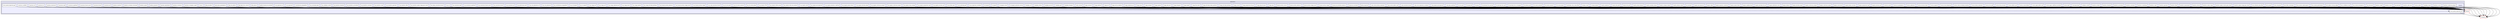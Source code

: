 digraph "xmipp/applications/programs" {
  compound=true
  node [ fontsize="10", fontname="Helvetica"];
  edge [ labelfontsize="10", labelfontname="Helvetica"];
  subgraph clusterdir_b3962408a9d113f537f7fdf538531da9 {
    graph [ bgcolor="#ddddee", pencolor="black", label="applications" fontname="Helvetica", fontsize="10", URL="dir_b3962408a9d113f537f7fdf538531da9.html"]
  subgraph clusterdir_592b16dc4070b933e5655da2b0d20bbb {
    graph [ bgcolor="#eeeeff", pencolor="black", label="" URL="dir_592b16dc4070b933e5655da2b0d20bbb.html"];
    dir_592b16dc4070b933e5655da2b0d20bbb [shape=plaintext label="programs"];
    dir_72466324bb5a4e0fd0ef67b200b22ad2 [shape=box label="angular_accuracy_pca" color="black" fillcolor="white" style="filled" URL="dir_72466324bb5a4e0fd0ef67b200b22ad2.html"];
    dir_26318186a9ed4782f9a7cdc4fea00ee6 [shape=box label="angular_assignment_mag" color="black" fillcolor="white" style="filled" URL="dir_26318186a9ed4782f9a7cdc4fea00ee6.html"];
    dir_a1e7cd0ef94126989e19a316fc5e190f [shape=box label="angular_break_symmetry" color="black" fillcolor="white" style="filled" URL="dir_a1e7cd0ef94126989e19a316fc5e190f.html"];
    dir_6dd6fbe26083a1bca404da0d389d013a [shape=box label="angular_commonline" color="black" fillcolor="white" style="filled" URL="dir_6dd6fbe26083a1bca404da0d389d013a.html"];
    dir_46179eb8f51352204157944329d38e4e [shape=box label="angular_continuous_assign" color="black" fillcolor="white" style="filled" URL="dir_46179eb8f51352204157944329d38e4e.html"];
    dir_431a5443fd76bc8aebc31a85b11e4f66 [shape=box label="angular_continuous_assign2" color="black" fillcolor="white" style="filled" URL="dir_431a5443fd76bc8aebc31a85b11e4f66.html"];
    dir_77a7d3fa830e49a8dcb234d2d26a8291 [shape=box label="angular_discrete_assign" color="black" fillcolor="white" style="filled" URL="dir_77a7d3fa830e49a8dcb234d2d26a8291.html"];
    dir_a8d13ff4aaa8d6443252fc40c7071efc [shape=box label="angular_distance" color="black" fillcolor="white" style="filled" URL="dir_a8d13ff4aaa8d6443252fc40c7071efc.html"];
    dir_9ddba6991d7d6ae524aa145cd2cde6e0 [shape=box label="angular_distribution_show" color="black" fillcolor="white" style="filled" URL="dir_9ddba6991d7d6ae524aa145cd2cde6e0.html"];
    dir_5c29ec2d3074cc05eeab29a80bf32dd8 [shape=box label="angular_estimate_tilt_axis" color="black" fillcolor="white" style="filled" URL="dir_5c29ec2d3074cc05eeab29a80bf32dd8.html"];
    dir_753b58350efcd051e7c23e5b224a6038 [shape=box label="angular_neighbourhood" color="black" fillcolor="white" style="filled" URL="dir_753b58350efcd051e7c23e5b224a6038.html"];
    dir_2ef9760a9b7e181ef34cd1500fde84bb [shape=box label="angular_project_library" color="black" fillcolor="white" style="filled" URL="dir_2ef9760a9b7e181ef34cd1500fde84bb.html"];
    dir_93d0ddae6c5c1d713a14bc3d07a34415 [shape=box label="angular_projection_matching" color="black" fillcolor="white" style="filled" URL="dir_93d0ddae6c5c1d713a14bc3d07a34415.html"];
    dir_0f6681c88d7a293a5edda5d7581542cf [shape=box label="angular_rotate" color="black" fillcolor="white" style="filled" URL="dir_0f6681c88d7a293a5edda5d7581542cf.html"];
    dir_6b14e9a569b7ecf4e4ca69c1be1df576 [shape=box label="angular_sph_alignment" color="black" fillcolor="white" style="filled" URL="dir_6b14e9a569b7ecf4e4ca69c1be1df576.html"];
    dir_adc0378fb2f5c2580516218a6b39319d [shape=box label="art_zernike3d" color="black" fillcolor="white" style="filled" URL="dir_adc0378fb2f5c2580516218a6b39319d.html"];
    dir_edf2653b573b5786d6bb46351865e86f [shape=box label="classify_analyze_cluster" color="black" fillcolor="white" style="filled" URL="dir_edf2653b573b5786d6bb46351865e86f.html"];
    dir_9a6f5454c19b3b888d4af1d2385a9f02 [shape=box label="classify_compare_classes" color="black" fillcolor="white" style="filled" URL="dir_9a6f5454c19b3b888d4af1d2385a9f02.html"];
    dir_14db699c7e71e514c068c02212d0941f [shape=box label="classify_evaluate_classes" color="black" fillcolor="white" style="filled" URL="dir_14db699c7e71e514c068c02212d0941f.html"];
    dir_0ef17882f445abfadbd9aa0ac7b41302 [shape=box label="classify_extract_features" color="black" fillcolor="white" style="filled" URL="dir_0ef17882f445abfadbd9aa0ac7b41302.html"];
    dir_3a246bf6eb6a7b914cf3c58dabdd3d09 [shape=box label="classify_first_split" color="black" fillcolor="white" style="filled" URL="dir_3a246bf6eb6a7b914cf3c58dabdd3d09.html"];
    dir_b4d6e6e0e52b37d833b28adddd05f81d [shape=box label="classify_first_split3" color="black" fillcolor="white" style="filled" URL="dir_b4d6e6e0e52b37d833b28adddd05f81d.html"];
    dir_fbb4af479767ac84736b26b0c9a6f93a [shape=box label="classify_kerdensom" color="black" fillcolor="white" style="filled" URL="dir_fbb4af479767ac84736b26b0c9a6f93a.html"];
    dir_c6154541e6cfd8db5b376c751f21a68a [shape=box label="compare_density" color="black" fillcolor="white" style="filled" URL="dir_c6154541e6cfd8db5b376c751f21a68a.html"];
    dir_acd7a222b0bdb8def852c442aef61187 [shape=box label="compare_views" color="black" fillcolor="white" style="filled" URL="dir_acd7a222b0bdb8def852c442aef61187.html"];
    dir_59b8f92c745ef5faa58fc84ca64e407f [shape=box label="coordinates_noisy_zones_filter" color="black" fillcolor="white" style="filled" URL="dir_59b8f92c745ef5faa58fc84ca64e407f.html"];
    dir_09a1cffea3090f8b213c3f335573d305 [shape=box label="ctf_correct_phase" color="black" fillcolor="white" style="filled" URL="dir_09a1cffea3090f8b213c3f335573d305.html"];
    dir_95f263203b0ece141f5e7e1c8126f846 [shape=box label="ctf_correct_wiener2d" color="black" fillcolor="white" style="filled" URL="dir_95f263203b0ece141f5e7e1c8126f846.html"];
    dir_bad2f3e166ef9403f76f1e5c8120d210 [shape=box label="ctf_correct_wiener3d" color="black" fillcolor="white" style="filled" URL="dir_bad2f3e166ef9403f76f1e5c8120d210.html"];
    dir_d299181e1e60229c0ba61c3dfe83f7b3 [shape=box label="ctf_enhance_psd" color="black" fillcolor="white" style="filled" URL="dir_d299181e1e60229c0ba61c3dfe83f7b3.html"];
    dir_368f890b93ce14d7fd462720ff088076 [shape=box label="ctf_estimate_from_micrograph" color="black" fillcolor="white" style="filled" URL="dir_368f890b93ce14d7fd462720ff088076.html"];
    dir_0fb02ba352d5520cadbbbd56527fe8ca [shape=box label="ctf_estimate_from_psd" color="black" fillcolor="white" style="filled" URL="dir_0fb02ba352d5520cadbbbd56527fe8ca.html"];
    dir_4a571f2c4e25fb0dbd3f3f163a513d6b [shape=box label="ctf_estimate_from_psd_fast" color="black" fillcolor="white" style="filled" URL="dir_4a571f2c4e25fb0dbd3f3f163a513d6b.html"];
    dir_2c82407fd773d423dfed3db602b2b9e2 [shape=box label="ctf_group" color="black" fillcolor="white" style="filled" URL="dir_2c82407fd773d423dfed3db602b2b9e2.html"];
    dir_10318ea6d10a05988e3c45a647b48f1c [shape=box label="ctf_phase_flip" color="black" fillcolor="white" style="filled" URL="dir_10318ea6d10a05988e3c45a647b48f1c.html"];
    dir_1a91a9406b8078075e6ae0c0e904fc3e [shape=box label="ctf_sort_psds" color="black" fillcolor="white" style="filled" URL="dir_1a91a9406b8078075e6ae0c0e904fc3e.html"];
    dir_e97522517d3703561e8bcf0e28ab2965 [shape=box label="cuda_align_significant" color="black" fillcolor="white" style="filled" URL="dir_e97522517d3703561e8bcf0e28ab2965.html"];
    dir_96b900a4bd57a5332cea31d3881baffc [shape=box label="cuda_angular_sph_alignment" color="black" fillcolor="white" style="filled" URL="dir_96b900a4bd57a5332cea31d3881baffc.html"];
    dir_d27e872378bebf50f31475c00957f315 [shape=box label="cuda_movie_alignment_correlation" color="black" fillcolor="white" style="filled" URL="dir_d27e872378bebf50f31475c00957f315.html"];
    dir_7b7dd0ca6ca25b5880ecc56937de704c [shape=box label="cuda_reconstruct_fourier" color="black" fillcolor="white" style="filled" URL="dir_7b7dd0ca6ca25b5880ecc56937de704c.html"];
    dir_b0574171b65e4a6893e7ad2f3707c770 [shape=box label="cuda_volume_deform_sph" color="black" fillcolor="white" style="filled" URL="dir_b0574171b65e4a6893e7ad2f3707c770.html"];
    dir_56e7c111bb30cfc03e9c33c4f872de65 [shape=box label="cuda_volume_halves_restoration" color="black" fillcolor="white" style="filled" URL="dir_56e7c111bb30cfc03e9c33c4f872de65.html"];
    dir_78bb30dbd01804896e73d903ac92d254 [shape=box label="flexible_alignment" color="black" fillcolor="white" style="filled" URL="dir_78bb30dbd01804896e73d903ac92d254.html"];
    dir_35d4d88e2287ec8cf4235c9f884438c5 [shape=box label="forward_art_zernike3d" color="black" fillcolor="white" style="filled" URL="dir_35d4d88e2287ec8cf4235c9f884438c5.html"];
    dir_85921955e22d5a8d8b8da0c071aee29a [shape=box label="forward_art_zernike3d_subtomos" color="black" fillcolor="white" style="filled" URL="dir_85921955e22d5a8d8b8da0c071aee29a.html"];
    dir_269fe0ec8d4749297bd9f724ced57729 [shape=box label="forward_zernike_images" color="black" fillcolor="white" style="filled" URL="dir_269fe0ec8d4749297bd9f724ced57729.html"];
    dir_8fcf1b00a17748592b204bce00a713ad [shape=box label="forward_zernike_images_priors" color="black" fillcolor="white" style="filled" URL="dir_8fcf1b00a17748592b204bce00a713ad.html"];
    dir_13d3fc5cb8c63b3143421e8e8a494b3e [shape=box label="forward_zernike_subtomos" color="black" fillcolor="white" style="filled" URL="dir_13d3fc5cb8c63b3143421e8e8a494b3e.html"];
    dir_3e6df04e1244fe46e801db38c02f919d [shape=box label="forward_zernike_volume" color="black" fillcolor="white" style="filled" URL="dir_3e6df04e1244fe46e801db38c02f919d.html"];
    dir_cf25553b0b57af01ab60f2077c2a78b1 [shape=box label="image_align" color="black" fillcolor="white" style="filled" URL="dir_cf25553b0b57af01ab60f2077c2a78b1.html"];
    dir_0a7803aead9526b02420ddd3f8f48dd8 [shape=box label="image_align_tilt_pairs" color="black" fillcolor="white" style="filled" URL="dir_0a7803aead9526b02420ddd3f8f48dd8.html"];
    dir_542b581e1a22f7a9bfc7e730e9a04839 [shape=box label="image_assignment_tilt_pair" color="black" fillcolor="white" style="filled" URL="dir_542b581e1a22f7a9bfc7e730e9a04839.html"];
    dir_fcbb8c5c63feeea3bfb908195dcb4c2f [shape=box label="image_convert" color="black" fillcolor="white" style="filled" URL="dir_fcbb8c5c63feeea3bfb908195dcb4c2f.html"];
    dir_3eccf67fad9333cf74e71c49e18d072e [shape=box label="image_eliminate_byEnergy" color="black" fillcolor="white" style="filled" URL="dir_3eccf67fad9333cf74e71c49e18d072e.html"];
    dir_83ebe9f0113a3ba26ef1d8dbcdd97e94 [shape=box label="image_eliminate_empty_particles" color="black" fillcolor="white" style="filled" URL="dir_83ebe9f0113a3ba26ef1d8dbcdd97e94.html"];
    dir_d0f15e58080bce731e4d53492fc546cb [shape=box label="image_find_center" color="black" fillcolor="white" style="filled" URL="dir_d0f15e58080bce731e4d53492fc546cb.html"];
    dir_368af7b090caae63995837fae608ab7f [shape=box label="image_header" color="black" fillcolor="white" style="filled" URL="dir_368af7b090caae63995837fae608ab7f.html"];
    dir_eaded583e40e4ce7ca15d3dffbbfa9ea [shape=box label="image_histogram" color="black" fillcolor="white" style="filled" URL="dir_eaded583e40e4ce7ca15d3dffbbfa9ea.html"];
    dir_72d0f01bb0d04c93344d1f331e5013e4 [shape=box label="image_odd_even" color="black" fillcolor="white" style="filled" URL="dir_72d0f01bb0d04c93344d1f331e5013e4.html"];
    dir_6051ed5ce1f8d2a3d1ddaf302387675e [shape=box label="image_operate" color="black" fillcolor="white" style="filled" URL="dir_6051ed5ce1f8d2a3d1ddaf302387675e.html"];
    dir_1b0418a5b856a40a3b0f2ed8246e012c [shape=box label="image_residuals" color="black" fillcolor="white" style="filled" URL="dir_1b0418a5b856a40a3b0f2ed8246e012c.html"];
    dir_c41fb3856d0efc5f4af6c4589c6b27ff [shape=box label="image_resize" color="black" fillcolor="white" style="filled" URL="dir_c41fb3856d0efc5f4af6c4589c6b27ff.html"];
    dir_774cedcc50b07fb8cb350bbfc139b196 [shape=box label="image_rotational_pca" color="black" fillcolor="white" style="filled" URL="dir_774cedcc50b07fb8cb350bbfc139b196.html"];
    dir_2049e501199bb464eb0b95ab798efebd [shape=box label="image_sort_by_statistics" color="black" fillcolor="white" style="filled" URL="dir_2049e501199bb464eb0b95ab798efebd.html"];
    dir_8b4bc210bafa3df7aa733ed70439a253 [shape=box label="image_ssnr" color="black" fillcolor="white" style="filled" URL="dir_8b4bc210bafa3df7aa733ed70439a253.html"];
    dir_ad3bd74eb8944f703e6b2f34b6caca30 [shape=box label="image_statistics" color="black" fillcolor="white" style="filled" URL="dir_ad3bd74eb8944f703e6b2f34b6caca30.html"];
    dir_2d613eeb146f7750f5cbaf0904ae2db9 [shape=box label="image_vectorize" color="black" fillcolor="white" style="filled" URL="dir_2d613eeb146f7750f5cbaf0904ae2db9.html"];
    dir_23b741bfbd6e602b2e8efb8463b62c90 [shape=box label="matrix_dimred" color="black" fillcolor="white" style="filled" URL="dir_23b741bfbd6e602b2e8efb8463b62c90.html"];
    dir_87dc861515d600d6990ee96139db57bb [shape=box label="metadata_histogram" color="black" fillcolor="white" style="filled" URL="dir_87dc861515d600d6990ee96139db57bb.html"];
    dir_30b0c48a4f32209b993e88879b186836 [shape=box label="metadata_import" color="black" fillcolor="white" style="filled" URL="dir_30b0c48a4f32209b993e88879b186836.html"];
    dir_cc341baae28843da31e513d33fb7f425 [shape=box label="metadata_split" color="black" fillcolor="white" style="filled" URL="dir_cc341baae28843da31e513d33fb7f425.html"];
    dir_203b5741f8643c51e87365d3135ac1bd [shape=box label="metadata_split_3D" color="black" fillcolor="white" style="filled" URL="dir_203b5741f8643c51e87365d3135ac1bd.html"];
    dir_6173da876c91a047f57099306e248417 [shape=box label="metadata_utilities" color="black" fillcolor="white" style="filled" URL="dir_6173da876c91a047f57099306e248417.html"];
    dir_d20c36c2c08af76e7b058edaa98ad973 [shape=box label="metadata_xml" color="black" fillcolor="white" style="filled" URL="dir_d20c36c2c08af76e7b058edaa98ad973.html"];
    dir_b706d36902b53e8f126c0b6113ec3065 [shape=box label="micrograph_automatic_picking" color="black" fillcolor="white" style="filled" URL="dir_b706d36902b53e8f126c0b6113ec3065.html"];
    dir_8490765cab5005676cdf63caecd0a2ab [shape=box label="micrograph_scissor" color="black" fillcolor="white" style="filled" URL="dir_8490765cab5005676cdf63caecd0a2ab.html"];
    dir_28e92b5c8b94a7288a95849259fd2637 [shape=box label="ml_align2d" color="black" fillcolor="white" style="filled" URL="dir_28e92b5c8b94a7288a95849259fd2637.html"];
    dir_ca3f236f1a9b72ceaea2f55e02673f32 [shape=box label="mlf_align2d" color="black" fillcolor="white" style="filled" URL="dir_ca3f236f1a9b72ceaea2f55e02673f32.html"];
    dir_4995c6ab2287a97d5337eb3ed89a18e0 [shape=box label="movie_alignment_correlation" color="black" fillcolor="white" style="filled" URL="dir_4995c6ab2287a97d5337eb3ed89a18e0.html"];
    dir_54a8707bd821322e0aee7a74749d40f1 [shape=box label="movie_estimate_gain" color="black" fillcolor="white" style="filled" URL="dir_54a8707bd821322e0aee7a74749d40f1.html"];
    dir_bedbee00eee5c1ebe9a339baf27f84f9 [shape=box label="movie_filter_dose" color="black" fillcolor="white" style="filled" URL="dir_bedbee00eee5c1ebe9a339baf27f84f9.html"];
    dir_c6755d8752d785ba2488bd866c822fed [shape=box label="movie_optical_alignment_cpu" color="black" fillcolor="white" style="filled" URL="dir_c6755d8752d785ba2488bd866c822fed.html"];
    dir_ba24cc3726e06fc9b29efb717ff123ed [shape=box label="movie_optical_alignment_gpu" color="black" fillcolor="white" style="filled" URL="dir_ba24cc3726e06fc9b29efb717ff123ed.html"];
    dir_7f6b6503746e1eba4948f00ec984226a [shape=box label="mpi_angular_accuracy_pca" color="black" fillcolor="white" style="filled" URL="dir_7f6b6503746e1eba4948f00ec984226a.html"];
    dir_c74557d44020155ef205e3591c56e76b [shape=box label="mpi_angular_assignment_mag" color="black" fillcolor="white" style="filled" URL="dir_c74557d44020155ef205e3591c56e76b.html"];
    dir_e2c52578c107e2c45d2b4c042247d43e [shape=box label="mpi_angular_class_average" color="black" fillcolor="white" style="filled" URL="dir_e2c52578c107e2c45d2b4c042247d43e.html"];
    dir_aaf9a29f070bcf5d971cc6227ed1b82f [shape=box label="mpi_angular_continuous_assign" color="black" fillcolor="white" style="filled" URL="dir_aaf9a29f070bcf5d971cc6227ed1b82f.html"];
    dir_af70b636ed8bbe6c6ff62bec8c6e0209 [shape=box label="mpi_angular_continuous_assign2" color="black" fillcolor="white" style="filled" URL="dir_af70b636ed8bbe6c6ff62bec8c6e0209.html"];
    dir_68bf8a5ace5050daa3c7c2857557849a [shape=box label="mpi_angular_discrete_assign" color="black" fillcolor="white" style="filled" URL="dir_68bf8a5ace5050daa3c7c2857557849a.html"];
    dir_ec73ccfe3567b90b973847b4f4e4f65c [shape=box label="mpi_angular_project_library" color="black" fillcolor="white" style="filled" URL="dir_ec73ccfe3567b90b973847b4f4e4f65c.html"];
    dir_2ba99123757595d603b2edb45b632eb6 [shape=box label="mpi_angular_projection_matching" color="black" fillcolor="white" style="filled" URL="dir_2ba99123757595d603b2edb45b632eb6.html"];
    dir_d2c83223447fcf8a44d0f1678f6aa4c8 [shape=box label="mpi_angular_sph_alignment" color="black" fillcolor="white" style="filled" URL="dir_d2c83223447fcf8a44d0f1678f6aa4c8.html"];
    dir_65b611082b2b98204b3adfc62c67f2bf [shape=box label="mpi_classify_CL2D" color="black" fillcolor="white" style="filled" URL="dir_65b611082b2b98204b3adfc62c67f2bf.html"];
    dir_95888da6777f3a8e287e9c462b6902c2 [shape=box label="mpi_classify_CL2D_core_analysis" color="black" fillcolor="white" style="filled" URL="dir_95888da6777f3a8e287e9c462b6902c2.html"];
    dir_503aa0227cbd28861c90991e1b373a10 [shape=box label="mpi_classify_CLTomo_prog" color="black" fillcolor="white" style="filled" URL="dir_503aa0227cbd28861c90991e1b373a10.html"];
    dir_5ec7859e5316a586cc7e89f671ada23f [shape=box label="mpi_classify_FTTRI" color="black" fillcolor="white" style="filled" URL="dir_5ec7859e5316a586cc7e89f671ada23f.html"];
    dir_2e82b11b05afed5c244bb4cee9430c99 [shape=box label="mpi_ctf_correct_phase" color="black" fillcolor="white" style="filled" URL="dir_2e82b11b05afed5c244bb4cee9430c99.html"];
    dir_a34e625cd7f5c738052be345e127ce66 [shape=box label="mpi_ctf_correct_wiener2d" color="black" fillcolor="white" style="filled" URL="dir_a34e625cd7f5c738052be345e127ce66.html"];
    dir_d9daacb7ce0807508adf8d5043483ab8 [shape=box label="mpi_ctf_sort_psds" color="black" fillcolor="white" style="filled" URL="dir_d9daacb7ce0807508adf8d5043483ab8.html"];
    dir_979e3a8b4409d225aef5297e5d72a896 [shape=box label="mpi_cuda_reconstruct_fourier" color="black" fillcolor="white" style="filled" URL="dir_979e3a8b4409d225aef5297e5d72a896.html"];
    dir_c54ec4220bac6bb2d5d42951f8ce21d8 [shape=box label="mpi_forward_zernike_images" color="black" fillcolor="white" style="filled" URL="dir_c54ec4220bac6bb2d5d42951f8ce21d8.html"];
    dir_fa4ba8a6e2713b1b1a194ea09d374539 [shape=box label="mpi_forward_zernike_images_priors" color="black" fillcolor="white" style="filled" URL="dir_fa4ba8a6e2713b1b1a194ea09d374539.html"];
    dir_52382b681793f3ef4c0d67d54f9d1be1 [shape=box label="mpi_forward_zernike_subtomos" color="black" fillcolor="white" style="filled" URL="dir_52382b681793f3ef4c0d67d54f9d1be1.html"];
    dir_927b677a7f0c72ef3faadbec478bbb57 [shape=box label="mpi_image_eliminate_byEnergy" color="black" fillcolor="white" style="filled" URL="dir_927b677a7f0c72ef3faadbec478bbb57.html"];
    dir_230092ad4a8bd67595903509c5d9c15a [shape=box label="mpi_image_operate" color="black" fillcolor="white" style="filled" URL="dir_230092ad4a8bd67595903509c5d9c15a.html"];
    dir_5704f1d326acc093c9d510b2b0aaa772 [shape=box label="mpi_image_resize" color="black" fillcolor="white" style="filled" URL="dir_5704f1d326acc093c9d510b2b0aaa772.html"];
    dir_4028d363b84b28c0492547f9b69c935e [shape=box label="mpi_image_rotational_pca" color="black" fillcolor="white" style="filled" URL="dir_4028d363b84b28c0492547f9b69c935e.html"];
    dir_0bb4ddf52cb832cf5f652e47db72aaed [shape=box label="mpi_image_sort" color="black" fillcolor="white" style="filled" URL="dir_0bb4ddf52cb832cf5f652e47db72aaed.html"];
    dir_04e5fb7408c064cce698acb334f962b2 [shape=box label="mpi_image_ssnr" color="black" fillcolor="white" style="filled" URL="dir_04e5fb7408c064cce698acb334f962b2.html"];
    dir_6a5ac64eb782b08e39db3f33fbf2284c [shape=box label="mpi_ml_align2d" color="black" fillcolor="white" style="filled" URL="dir_6a5ac64eb782b08e39db3f33fbf2284c.html"];
    dir_30ded59d0f1b1f06da07599b1ca3c9ab [shape=box label="mpi_mlf_align2d" color="black" fillcolor="white" style="filled" URL="dir_30ded59d0f1b1f06da07599b1ca3c9ab.html"];
    dir_2de2db3b4860bc6e11fc50ccf2d9529a [shape=box label="mpi_multireference_aligneability" color="black" fillcolor="white" style="filled" URL="dir_2de2db3b4860bc6e11fc50ccf2d9529a.html"];
    dir_8a60b69a8fc6c3baa40f7d5181f14b87 [shape=box label="mpi_nma_alignment" color="black" fillcolor="white" style="filled" URL="dir_8a60b69a8fc6c3baa40f7d5181f14b87.html"];
    dir_295daf9192f1412163afeb805de66da1 [shape=box label="mpi_nma_alignment_vol" color="black" fillcolor="white" style="filled" URL="dir_295daf9192f1412163afeb805de66da1.html"];
    dir_fb3b1c4e8fe8198cb9366667b6522027 [shape=box label="mpi_performance_test" color="black" fillcolor="white" style="filled" URL="dir_fb3b1c4e8fe8198cb9366667b6522027.html"];
    dir_797f4a140a81105f2ea45dd7147d859a [shape=box label="mpi_reconstruct_art" color="black" fillcolor="white" style="filled" URL="dir_797f4a140a81105f2ea45dd7147d859a.html"];
    dir_17838336ec60505126cde5f3271c2538 [shape=box label="mpi_reconstruct_fourier" color="black" fillcolor="white" style="filled" URL="dir_17838336ec60505126cde5f3271c2538.html"];
    dir_2890d83439b845d4cff8800cc2e80f87 [shape=box label="mpi_reconstruct_fourier_accel" color="black" fillcolor="white" style="filled" URL="dir_2890d83439b845d4cff8800cc2e80f87.html"];
    dir_c88bc0fae38fba8bfab915cbc09d6719 [shape=box label="mpi_reconstruct_significant" color="black" fillcolor="white" style="filled" URL="dir_c88bc0fae38fba8bfab915cbc09d6719.html"];
    dir_ab0152672d2db2b7ba96b3b61d662a30 [shape=box label="mpi_reconstruct_wbp" color="black" fillcolor="white" style="filled" URL="dir_ab0152672d2db2b7ba96b3b61d662a30.html"];
    dir_0dbf29ce7b807273196fd4fd3906b93f [shape=box label="mpi_run" color="black" fillcolor="white" style="filled" URL="dir_0dbf29ce7b807273196fd4fd3906b93f.html"];
    dir_b6e47fb5def02d1e5e8cd940afbe7f45 [shape=box label="mpi_starpu_reconstruct_fourier" color="black" fillcolor="white" style="filled" URL="dir_b6e47fb5def02d1e5e8cd940afbe7f45.html"];
    dir_cdb1cb0625575a54f44c52ab0adcd7c6 [shape=box label="mpi_transform_adjust_image_grey_levels" color="black" fillcolor="white" style="filled" URL="dir_cdb1cb0625575a54f44c52ab0adcd7c6.html"];
    dir_07799c5dd4b2ef5a15e1c5ad071b4e5b [shape=box label="mpi_transform_filter" color="black" fillcolor="white" style="filled" URL="dir_07799c5dd4b2ef5a15e1c5ad071b4e5b.html"];
    dir_966f193849830028c22f29ecb15726d0 [shape=box label="mpi_transform_geometry" color="black" fillcolor="white" style="filled" URL="dir_966f193849830028c22f29ecb15726d0.html"];
    dir_004495a2fc736ac845a701f973794062 [shape=box label="mpi_transform_mask" color="black" fillcolor="white" style="filled" URL="dir_004495a2fc736ac845a701f973794062.html"];
    dir_295fe2d5609881f9e8cc17ea8926c3c1 [shape=box label="mpi_transform_normalize" color="black" fillcolor="white" style="filled" URL="dir_295fe2d5609881f9e8cc17ea8926c3c1.html"];
    dir_51a4fd782f30c625fadfca65e0ae06ff [shape=box label="mpi_transform_symmetrize" color="black" fillcolor="white" style="filled" URL="dir_51a4fd782f30c625fadfca65e0ae06ff.html"];
    dir_254d0c71bf0811693336a4c18190175d [shape=box label="mpi_transform_threshold" color="black" fillcolor="white" style="filled" URL="dir_254d0c71bf0811693336a4c18190175d.html"];
    dir_b29a9a1e5a692f31b87a6364048312fb [shape=box label="mpi_validation_nontilt" color="black" fillcolor="white" style="filled" URL="dir_b29a9a1e5a692f31b87a6364048312fb.html"];
    dir_3c3b5306cb6a9140882b20cf1e96129a [shape=box label="mpi_volume_homogenizer" color="black" fillcolor="white" style="filled" URL="dir_3c3b5306cb6a9140882b20cf1e96129a.html"];
    dir_f7813f697b30ba4025d37cb4fc4fd6fc [shape=box label="mpi_volumeset_align" color="black" fillcolor="white" style="filled" URL="dir_f7813f697b30ba4025d37cb4fc4fd6fc.html"];
    dir_a421c4360a03fee8aec36a152d87e5e3 [shape=box label="mpi_write_test" color="black" fillcolor="white" style="filled" URL="dir_a421c4360a03fee8aec36a152d87e5e3.html"];
    dir_f1d994717f1f0d173384b5e566458760 [shape=box label="multireference_aligneability" color="black" fillcolor="white" style="filled" URL="dir_f1d994717f1f0d173384b5e566458760.html"];
    dir_792c656ed80daaa268c1421f87383e2f [shape=box label="nma_alignment" color="black" fillcolor="white" style="filled" URL="dir_792c656ed80daaa268c1421f87383e2f.html"];
    dir_f66a402737b52668281708c04cb3bb25 [shape=box label="nma_alignment_vol" color="black" fillcolor="white" style="filled" URL="dir_f66a402737b52668281708c04cb3bb25.html"];
    dir_365877e01d41359a8bc3486633f6b33c [shape=box label="parallel_forward_art_zernike3d" color="black" fillcolor="white" style="filled" URL="dir_365877e01d41359a8bc3486633f6b33c.html"];
    dir_de6a04f6337687abc80941241205f7a5 [shape=box label="pdb_analysis" color="black" fillcolor="white" style="filled" URL="dir_de6a04f6337687abc80941241205f7a5.html"];
    dir_ee1e0c78985827862af348f4bd2eca71 [shape=box label="pdb_label_from_volume" color="black" fillcolor="white" style="filled" URL="dir_ee1e0c78985827862af348f4bd2eca71.html"];
    dir_300620388a6d10c84007c67fd47f728e [shape=box label="pdb_nma_deform" color="black" fillcolor="white" style="filled" URL="dir_300620388a6d10c84007c67fd47f728e.html"];
    dir_0f04cea7df343a12f6c0a160d1a09332 [shape=box label="pdb_reduce_pseudoatoms" color="black" fillcolor="white" style="filled" URL="dir_0f04cea7df343a12f6c0a160d1a09332.html"];
    dir_20ccfcee3b42f7d6cc3a97c1c224e049 [shape=box label="pdb_sph_deform" color="black" fillcolor="white" style="filled" URL="dir_20ccfcee3b42f7d6cc3a97c1c224e049.html"];
    dir_a51f7384125f488ee877d3767c050a66 [shape=box label="phantom_create" color="black" fillcolor="white" style="filled" URL="dir_a51f7384125f488ee877d3767c050a66.html"];
    dir_fa4884a0d6f63b7e599c34c7f9ccc109 [shape=box label="phantom_movie" color="black" fillcolor="white" style="filled" URL="dir_fa4884a0d6f63b7e599c34c7f9ccc109.html"];
    dir_d6e9dab2c85a83bd3af799dd2da0e2fd [shape=box label="phantom_project" color="black" fillcolor="white" style="filled" URL="dir_d6e9dab2c85a83bd3af799dd2da0e2fd.html"];
    dir_e2f8070d7d53cf3ca968b49ea5525e5c [shape=box label="phantom_simulate_microscope" color="black" fillcolor="white" style="filled" URL="dir_e2f8070d7d53cf3ca968b49ea5525e5c.html"];
    dir_1856bceeda9559498062aee43a9915d9 [shape=box label="phantom_transform" color="black" fillcolor="white" style="filled" URL="dir_1856bceeda9559498062aee43a9915d9.html"];
    dir_c1d257d4cb503fab2dd4582b14e7d963 [shape=box label="psd_estimate" color="black" fillcolor="white" style="filled" URL="dir_c1d257d4cb503fab2dd4582b14e7d963.html"];
    dir_9dbce2afb53399bd7171de24171a8712 [shape=box label="reconstruct_art" color="black" fillcolor="white" style="filled" URL="dir_9dbce2afb53399bd7171de24171a8712.html"];
    dir_6c86e47398c04fdac46ff1f7863683ae [shape=box label="reconstruct_fourier" color="black" fillcolor="white" style="filled" URL="dir_6c86e47398c04fdac46ff1f7863683ae.html"];
    dir_0d198eb8cd62c73c6d59f999b4852014 [shape=box label="reconstruct_fourier_accel" color="black" fillcolor="white" style="filled" URL="dir_0d198eb8cd62c73c6d59f999b4852014.html"];
    dir_c885d223b05e57a765fecaf55559cccd [shape=box label="reconstruct_significant" color="black" fillcolor="white" style="filled" URL="dir_c885d223b05e57a765fecaf55559cccd.html"];
    dir_78fde570f9416efabd86900ffd4a6d53 [shape=box label="reconstruct_wbp" color="black" fillcolor="white" style="filled" URL="dir_78fde570f9416efabd86900ffd4a6d53.html"];
    dir_c3831263fcd8997746781adf74d843ef [shape=box label="resolution_directional" color="black" fillcolor="white" style="filled" URL="dir_c3831263fcd8997746781adf74d843ef.html"];
    dir_2c88f753d08511f59e1d1e16c765c7f8 [shape=box label="resolution_fsc" color="black" fillcolor="white" style="filled" URL="dir_2c88f753d08511f59e1d1e16c765c7f8.html"];
    dir_0d6837c14817cdec0c064096675f497e [shape=box label="resolution_fso" color="black" fillcolor="white" style="filled" URL="dir_0d6837c14817cdec0c064096675f497e.html"];
    dir_d3e1be6778e80ab104369c01fd7c516f [shape=box label="resolution_localfilter" color="black" fillcolor="white" style="filled" URL="dir_d3e1be6778e80ab104369c01fd7c516f.html"];
    dir_bcd96d085b58bc423e418c20ba6275dd [shape=box label="resolution_monogenic_signal" color="black" fillcolor="white" style="filled" URL="dir_bcd96d085b58bc423e418c20ba6275dd.html"];
    dir_95ef9333151483c8abd34f6167878763 [shape=box label="resolution_monotomo" color="black" fillcolor="white" style="filled" URL="dir_95ef9333151483c8abd34f6167878763.html"];
    dir_735c6776f51118b8071fefbee59ab09a [shape=box label="resolution_pdb_bfactor" color="black" fillcolor="white" style="filled" URL="dir_735c6776f51118b8071fefbee59ab09a.html"];
    dir_26b2cb39b2442b5b15130a5f8e188bbb [shape=box label="subtract_projection" color="black" fillcolor="white" style="filled" URL="dir_26b2cb39b2442b5b15130a5f8e188bbb.html"];
    dir_e425aa0995c8f57ed2e1823a9a37ddd3 [shape=box label="tomo_confidence_map" color="black" fillcolor="white" style="filled" URL="dir_e425aa0995c8f57ed2e1823a9a37ddd3.html"];
    dir_4e0ec42c73bf061b69391e7ce831b6d4 [shape=box label="tomo_detect_missing_wedge" color="black" fillcolor="white" style="filled" URL="dir_4e0ec42c73bf061b69391e7ce831b6d4.html"];
    dir_ea80a5f50a916fb0ffdfd213ae9031db [shape=box label="tomo_extract_particlestacks" color="black" fillcolor="white" style="filled" URL="dir_ea80a5f50a916fb0ffdfd213ae9031db.html"];
    dir_3a8dc3d6f5cc110f84a8d613ff4b5df4 [shape=box label="tomo_extract_subtomograms" color="black" fillcolor="white" style="filled" URL="dir_3a8dc3d6f5cc110f84a8d613ff4b5df4.html"];
    dir_a80b3a61de09328b2f38bca79c7fcf38 [shape=box label="tomo_filter_coordinates" color="black" fillcolor="white" style="filled" URL="dir_a80b3a61de09328b2f38bca79c7fcf38.html"];
    dir_4bec5cefe8d4c8f060a7d075c59e3800 [shape=box label="tomo_map_back" color="black" fillcolor="white" style="filled" URL="dir_4bec5cefe8d4c8f060a7d075c59e3800.html"];
    dir_06764c1e45c2eb8bd41e19d15ac7b3d5 [shape=box label="tomo_project" color="black" fillcolor="white" style="filled" URL="dir_06764c1e45c2eb8bd41e19d15ac7b3d5.html"];
    dir_cf8b38d1db73a88e2c10c2c0bdb56a43 [shape=box label="tomo_tiltseries_dose_filter" color="black" fillcolor="white" style="filled" URL="dir_cf8b38d1db73a88e2c10c2c0bdb56a43.html"];
    dir_0055d44fa7f1c54faf928a9372856599 [shape=box label="transform_add_noise" color="black" fillcolor="white" style="filled" URL="dir_0055d44fa7f1c54faf928a9372856599.html"];
    dir_61d222668f7be6bfd4b5ab6fe9cd9a19 [shape=box label="transform_adjust_image_grey_levels" color="black" fillcolor="white" style="filled" URL="dir_61d222668f7be6bfd4b5ab6fe9cd9a19.html"];
    dir_6cca37c45301c5bbfbfeaea756cf3f47 [shape=box label="transform_adjust_volume_grey_levels" color="black" fillcolor="white" style="filled" URL="dir_6cca37c45301c5bbfbfeaea756cf3f47.html"];
    dir_361f48e46005f480f207bcbab6c6c034 [shape=box label="transform_center_image" color="black" fillcolor="white" style="filled" URL="dir_361f48e46005f480f207bcbab6c6c034.html"];
    dir_b279fa719c0fa8537aace53da59cceac [shape=box label="transform_dimred" color="black" fillcolor="white" style="filled" URL="dir_b279fa719c0fa8537aace53da59cceac.html"];
    dir_71e6b57b31cdab333b1797b250841e2f [shape=box label="transform_downsample" color="black" fillcolor="white" style="filled" URL="dir_71e6b57b31cdab333b1797b250841e2f.html"];
    dir_74a7a184f52befd03eca757db0966016 [shape=box label="transform_filter" color="black" fillcolor="white" style="filled" URL="dir_74a7a184f52befd03eca757db0966016.html"];
    dir_b0c18ff4273f5a010f1e958247c66116 [shape=box label="transform_geometry" color="black" fillcolor="white" style="filled" URL="dir_b0c18ff4273f5a010f1e958247c66116.html"];
    dir_0e81ecf2a088bad0f33e18726e497e02 [shape=box label="transform_mask" color="black" fillcolor="white" style="filled" URL="dir_0e81ecf2a088bad0f33e18726e497e02.html"];
    dir_85fc2b83521f6b1a73541985c1294393 [shape=box label="transform_mirror" color="black" fillcolor="white" style="filled" URL="dir_85fc2b83521f6b1a73541985c1294393.html"];
    dir_03cedee22e7786bab25e4d9a823981a1 [shape=box label="transform_morphology" color="black" fillcolor="white" style="filled" URL="dir_03cedee22e7786bab25e4d9a823981a1.html"];
    dir_c4e2ccbcb48aef8c7cb63666c6311048 [shape=box label="transform_normalize" color="black" fillcolor="white" style="filled" URL="dir_c4e2ccbcb48aef8c7cb63666c6311048.html"];
    dir_0a415413069a916ea9455e78b6bb28ef [shape=box label="transform_randomize_phases" color="black" fillcolor="white" style="filled" URL="dir_0a415413069a916ea9455e78b6bb28ef.html"];
    dir_7cce25e615af75670f9afe0a2a8be541 [shape=box label="transform_symmetrize" color="black" fillcolor="white" style="filled" URL="dir_7cce25e615af75670f9afe0a2a8be541.html"];
    dir_b32c89b41dcf74af03379628310bc2fb [shape=box label="transform_threshold" color="black" fillcolor="white" style="filled" URL="dir_b32c89b41dcf74af03379628310bc2fb.html"];
    dir_a5042c713db23d753dffef0a70bceb95 [shape=box label="transform_window" color="black" fillcolor="white" style="filled" URL="dir_a5042c713db23d753dffef0a70bceb95.html"];
    dir_1acb7f231d70a20727b0cb28a3c0505b [shape=box label="validation_nontilt" color="black" fillcolor="white" style="filled" URL="dir_1acb7f231d70a20727b0cb28a3c0505b.html"];
    dir_80b65b6f9b5a43be128b15e8d541719b [shape=box label="version" color="black" fillcolor="white" style="filled" URL="dir_80b65b6f9b5a43be128b15e8d541719b.html"];
    dir_73ff202e20bcb517d981110ae0802f9e [shape=box label="volume_align" color="black" fillcolor="white" style="filled" URL="dir_73ff202e20bcb517d981110ae0802f9e.html"];
    dir_47075ad94aaa94b4ee7c7cc1ae30104b [shape=box label="volume_apply_coefficient_zernike3d" color="black" fillcolor="white" style="filled" URL="dir_47075ad94aaa94b4ee7c7cc1ae30104b.html"];
    dir_4067903878303f85e28f9d6fb59a2f72 [shape=box label="volume_apply_deform_sph" color="black" fillcolor="white" style="filled" URL="dir_4067903878303f85e28f9d6fb59a2f72.html"];
    dir_4564420ffe795fa67feafa4e1169f499 [shape=box label="volume_center" color="black" fillcolor="white" style="filled" URL="dir_4564420ffe795fa67feafa4e1169f499.html"];
    dir_847548524e484249e34f2b9c1f92fe67 [shape=box label="volume_correct_bfactor" color="black" fillcolor="white" style="filled" URL="dir_847548524e484249e34f2b9c1f92fe67.html"];
    dir_9b5ae9a20c7149deac107974a4f65c44 [shape=box label="volume_deform_sph" color="black" fillcolor="white" style="filled" URL="dir_9b5ae9a20c7149deac107974a4f65c44.html"];
    dir_54754b7b7ed1c2781ba4bd540534604e [shape=box label="volume_find_symmetry" color="black" fillcolor="white" style="filled" URL="dir_54754b7b7ed1c2781ba4bd540534604e.html"];
    dir_27f1273f13c91afe1b6d3427d592e9fd [shape=box label="volume_from_pdb" color="black" fillcolor="white" style="filled" URL="dir_27f1273f13c91afe1b6d3427d592e9fd.html"];
    dir_ae7600d9706fd0ddaaa42b66e098ebb1 [shape=box label="volume_halves_restoration" color="black" fillcolor="white" style="filled" URL="dir_ae7600d9706fd0ddaaa42b66e098ebb1.html"];
    dir_a847ca4a8a1f17f078b77ec1f5bd9166 [shape=box label="volume_initial_simulated_annealing" color="black" fillcolor="white" style="filled" URL="dir_a847ca4a8a1f17f078b77ec1f5bd9166.html"];
    dir_f95adc313554677daebe774ec76860e0 [shape=box label="volume_local_sharpening" color="black" fillcolor="white" style="filled" URL="dir_f95adc313554677daebe774ec76860e0.html"];
    dir_f2c89ac74136127fbd06647a49a9de20 [shape=box label="volume_segment" color="black" fillcolor="white" style="filled" URL="dir_f2c89ac74136127fbd06647a49a9de20.html"];
    dir_6ea8202469c365f02f4bc497211f94aa [shape=box label="volume_structure_factor" color="black" fillcolor="white" style="filled" URL="dir_6ea8202469c365f02f4bc497211f94aa.html"];
    dir_6e79b67a95c8cee8fb02411d6813b5e1 [shape=box label="volume_subtraction" color="black" fillcolor="white" style="filled" URL="dir_6e79b67a95c8cee8fb02411d6813b5e1.html"];
    dir_9f88b7858a1eab9ec75ab005e905560a [shape=box label="volume_to_pseudoatoms" color="black" fillcolor="white" style="filled" URL="dir_9f88b7858a1eab9ec75ab005e905560a.html"];
    dir_e071f86e0dc6ce5ad4911fa58fb2f1dc [shape=box label="volume_to_web" color="black" fillcolor="white" style="filled" URL="dir_e071f86e0dc6ce5ad4911fa58fb2f1dc.html"];
    dir_e3e07fb49b4c168fabd7b225b8e5f71f [shape=box label="volumeset_align" color="black" fillcolor="white" style="filled" URL="dir_e3e07fb49b4c168fabd7b225b8e5f71f.html"];
  }
  }
  dir_ce4d0d8fc85c2c70612466225bfce71d [shape=box label="xmippCore" fillcolor="white" style="filled" color="red" URL="dir_ce4d0d8fc85c2c70612466225bfce71d.html"];
  dir_29dba3f3840f20df3b04d1972e99046b [shape=box label="libraries" fillcolor="white" style="filled" color="red" URL="dir_29dba3f3840f20df3b04d1972e99046b.html"];
  dir_ba24cc3726e06fc9b29efb717ff123ed->dir_c6755d8752d785ba2488bd866c822fed [headlabel="1", labeldistance=1.5 headhref="dir_000130_000129.html"];
  dir_04e5fb7408c064cce698acb334f962b2->dir_29dba3f3840f20df3b04d1972e99046b [headlabel="2", labeldistance=1.5 headhref="dir_000157_000042.html"];
  dir_4a571f2c4e25fb0dbd3f3f163a513d6b->dir_29dba3f3840f20df3b04d1972e99046b [headlabel="1", labeldistance=1.5 headhref="dir_000078_000042.html"];
  dir_85921955e22d5a8d8b8da0c071aee29a->dir_29dba3f3840f20df3b04d1972e99046b [headlabel="1", labeldistance=1.5 headhref="dir_000090_000042.html"];
  dir_c74557d44020155ef205e3591c56e76b->dir_29dba3f3840f20df3b04d1972e99046b [headlabel="1", labeldistance=1.5 headhref="dir_000132_000042.html"];
  dir_8490765cab5005676cdf63caecd0a2ab->dir_29dba3f3840f20df3b04d1972e99046b [headlabel="1", labeldistance=1.5 headhref="dir_000123_000042.html"];
  dir_b279fa719c0fa8537aace53da59cceac->dir_29dba3f3840f20df3b04d1972e99046b [headlabel="1", labeldistance=1.5 headhref="dir_000222_000042.html"];
  dir_20ccfcee3b42f7d6cc3a97c1c224e049->dir_29dba3f3840f20df3b04d1972e99046b [headlabel="1", labeldistance=1.5 headhref="dir_000190_000042.html"];
  dir_735c6776f51118b8071fefbee59ab09a->dir_29dba3f3840f20df3b04d1972e99046b [headlabel="1", labeldistance=1.5 headhref="dir_000208_000042.html"];
  dir_54a8707bd821322e0aee7a74749d40f1->dir_29dba3f3840f20df3b04d1972e99046b [headlabel="1", labeldistance=1.5 headhref="dir_000127_000042.html"];
  dir_c54ec4220bac6bb2d5d42951f8ce21d8->dir_29dba3f3840f20df3b04d1972e99046b [headlabel="1", labeldistance=1.5 headhref="dir_000148_000042.html"];
  dir_61d222668f7be6bfd4b5ab6fe9cd9a19->dir_29dba3f3840f20df3b04d1972e99046b [headlabel="1", labeldistance=1.5 headhref="dir_000219_000042.html"];
  dir_acd7a222b0bdb8def852c442aef61187->dir_29dba3f3840f20df3b04d1972e99046b [headlabel="1", labeldistance=1.5 headhref="dir_000070_000042.html"];
  dir_ae7600d9706fd0ddaaa42b66e098ebb1->dir_29dba3f3840f20df3b04d1972e99046b [headlabel="1", labeldistance=1.5 headhref="dir_000244_000042.html"];
  dir_2c82407fd773d423dfed3db602b2b9e2->dir_29dba3f3840f20df3b04d1972e99046b [headlabel="1", labeldistance=1.5 headhref="dir_000079_000042.html"];
  dir_3c3b5306cb6a9140882b20cf1e96129a->dir_ce4d0d8fc85c2c70612466225bfce71d [headlabel="5", labeldistance=1.5 headhref="dir_000179_000258.html"];
  dir_3c3b5306cb6a9140882b20cf1e96129a->dir_29dba3f3840f20df3b04d1972e99046b [headlabel="4", labeldistance=1.5 headhref="dir_000179_000042.html"];
  dir_c88bc0fae38fba8bfab915cbc09d6719->dir_29dba3f3840f20df3b04d1972e99046b [headlabel="1", labeldistance=1.5 headhref="dir_000167_000042.html"];
  dir_35d4d88e2287ec8cf4235c9f884438c5->dir_29dba3f3840f20df3b04d1972e99046b [headlabel="1", labeldistance=1.5 headhref="dir_000089_000042.html"];
  dir_ca3f236f1a9b72ceaea2f55e02673f32->dir_29dba3f3840f20df3b04d1972e99046b [headlabel="1", labeldistance=1.5 headhref="dir_000125_000042.html"];
  dir_78fde570f9416efabd86900ffd4a6d53->dir_29dba3f3840f20df3b04d1972e99046b [headlabel="1", labeldistance=1.5 headhref="dir_000201_000042.html"];
  dir_51a4fd782f30c625fadfca65e0ae06ff->dir_29dba3f3840f20df3b04d1972e99046b [headlabel="2", labeldistance=1.5 headhref="dir_000176_000042.html"];
  dir_d27e872378bebf50f31475c00957f315->dir_29dba3f3840f20df3b04d1972e99046b [headlabel="1", labeldistance=1.5 headhref="dir_000084_000042.html"];
  dir_6ea8202469c365f02f4bc497211f94aa->dir_29dba3f3840f20df3b04d1972e99046b [headlabel="1", labeldistance=1.5 headhref="dir_000248_000042.html"];
  dir_fcbb8c5c63feeea3bfb908195dcb4c2f->dir_29dba3f3840f20df3b04d1972e99046b [headlabel="1", labeldistance=1.5 headhref="dir_000099_000042.html"];
  dir_de6a04f6337687abc80941241205f7a5->dir_29dba3f3840f20df3b04d1972e99046b [headlabel="1", labeldistance=1.5 headhref="dir_000186_000042.html"];
  dir_4e0ec42c73bf061b69391e7ce831b6d4->dir_29dba3f3840f20df3b04d1972e99046b [headlabel="1", labeldistance=1.5 headhref="dir_000211_000042.html"];
  dir_ab0152672d2db2b7ba96b3b61d662a30->dir_29dba3f3840f20df3b04d1972e99046b [headlabel="1", labeldistance=1.5 headhref="dir_000168_000042.html"];
  dir_2890d83439b845d4cff8800cc2e80f87->dir_29dba3f3840f20df3b04d1972e99046b [headlabel="1", labeldistance=1.5 headhref="dir_000166_000042.html"];
  dir_1b0418a5b856a40a3b0f2ed8246e012c->dir_29dba3f3840f20df3b04d1972e99046b [headlabel="1", labeldistance=1.5 headhref="dir_000107_000042.html"];
  dir_6051ed5ce1f8d2a3d1ddaf302387675e->dir_29dba3f3840f20df3b04d1972e99046b [headlabel="1", labeldistance=1.5 headhref="dir_000106_000042.html"];
  dir_7f6b6503746e1eba4948f00ec984226a->dir_29dba3f3840f20df3b04d1972e99046b [headlabel="1", labeldistance=1.5 headhref="dir_000131_000042.html"];
  dir_5704f1d326acc093c9d510b2b0aaa772->dir_29dba3f3840f20df3b04d1972e99046b [headlabel="2", labeldistance=1.5 headhref="dir_000154_000042.html"];
  dir_bad2f3e166ef9403f76f1e5c8120d210->dir_29dba3f3840f20df3b04d1972e99046b [headlabel="1", labeldistance=1.5 headhref="dir_000074_000042.html"];
  dir_ea80a5f50a916fb0ffdfd213ae9031db->dir_29dba3f3840f20df3b04d1972e99046b [headlabel="1", labeldistance=1.5 headhref="dir_000212_000042.html"];
  dir_0bb4ddf52cb832cf5f652e47db72aaed->dir_29dba3f3840f20df3b04d1972e99046b [headlabel="1", labeldistance=1.5 headhref="dir_000156_000042.html"];
  dir_7b7dd0ca6ca25b5880ecc56937de704c->dir_29dba3f3840f20df3b04d1972e99046b [headlabel="1", labeldistance=1.5 headhref="dir_000085_000042.html"];
  dir_9ddba6991d7d6ae524aa145cd2cde6e0->dir_29dba3f3840f20df3b04d1972e99046b [headlabel="1", labeldistance=1.5 headhref="dir_000054_000042.html"];
  dir_54754b7b7ed1c2781ba4bd540534604e->dir_29dba3f3840f20df3b04d1972e99046b [headlabel="1", labeldistance=1.5 headhref="dir_000242_000042.html"];
  dir_6c86e47398c04fdac46ff1f7863683ae->dir_29dba3f3840f20df3b04d1972e99046b [headlabel="1", labeldistance=1.5 headhref="dir_000198_000042.html"];
  dir_0a415413069a916ea9455e78b6bb28ef->dir_ce4d0d8fc85c2c70612466225bfce71d [headlabel="3", labeldistance=1.5 headhref="dir_000230_000258.html"];
  dir_004495a2fc736ac845a701f973794062->dir_29dba3f3840f20df3b04d1972e99046b [headlabel="2", labeldistance=1.5 headhref="dir_000174_000042.html"];
  dir_26b2cb39b2442b5b15130a5f8e188bbb->dir_29dba3f3840f20df3b04d1972e99046b [headlabel="1", labeldistance=1.5 headhref="dir_000209_000042.html"];
  dir_bedbee00eee5c1ebe9a339baf27f84f9->dir_29dba3f3840f20df3b04d1972e99046b [headlabel="1", labeldistance=1.5 headhref="dir_000128_000042.html"];
  dir_a5042c713db23d753dffef0a70bceb95->dir_29dba3f3840f20df3b04d1972e99046b [headlabel="1", labeldistance=1.5 headhref="dir_000233_000042.html"];
  dir_0a7803aead9526b02420ddd3f8f48dd8->dir_29dba3f3840f20df3b04d1972e99046b [headlabel="1", labeldistance=1.5 headhref="dir_000097_000042.html"];
  dir_bcd96d085b58bc423e418c20ba6275dd->dir_29dba3f3840f20df3b04d1972e99046b [headlabel="1", labeldistance=1.5 headhref="dir_000206_000042.html"];
  dir_95ef9333151483c8abd34f6167878763->dir_29dba3f3840f20df3b04d1972e99046b [headlabel="1", labeldistance=1.5 headhref="dir_000207_000042.html"];
  dir_b4d6e6e0e52b37d833b28adddd05f81d->dir_29dba3f3840f20df3b04d1972e99046b [headlabel="1", labeldistance=1.5 headhref="dir_000067_000042.html"];
  dir_295fe2d5609881f9e8cc17ea8926c3c1->dir_29dba3f3840f20df3b04d1972e99046b [headlabel="2", labeldistance=1.5 headhref="dir_000175_000042.html"];
  dir_797f4a140a81105f2ea45dd7147d859a->dir_29dba3f3840f20df3b04d1972e99046b [headlabel="1", labeldistance=1.5 headhref="dir_000164_000042.html"];
  dir_13d3fc5cb8c63b3143421e8e8a494b3e->dir_29dba3f3840f20df3b04d1972e99046b [headlabel="1", labeldistance=1.5 headhref="dir_000094_000042.html"];
  dir_1a91a9406b8078075e6ae0c0e904fc3e->dir_29dba3f3840f20df3b04d1972e99046b [headlabel="1", labeldistance=1.5 headhref="dir_000081_000042.html"];
  dir_07799c5dd4b2ef5a15e1c5ad071b4e5b->dir_29dba3f3840f20df3b04d1972e99046b [headlabel="2", labeldistance=1.5 headhref="dir_000172_000042.html"];
  dir_2d613eeb146f7750f5cbaf0904ae2db9->dir_29dba3f3840f20df3b04d1972e99046b [headlabel="1", labeldistance=1.5 headhref="dir_000114_000042.html"];
  dir_c1d257d4cb503fab2dd4582b14e7d963->dir_ce4d0d8fc85c2c70612466225bfce71d [headlabel="3", labeldistance=1.5 headhref="dir_000196_000258.html"];
  dir_c1d257d4cb503fab2dd4582b14e7d963->dir_29dba3f3840f20df3b04d1972e99046b [headlabel="1", labeldistance=1.5 headhref="dir_000196_000042.html"];
  dir_792c656ed80daaa268c1421f87383e2f->dir_29dba3f3840f20df3b04d1972e99046b [headlabel="1", labeldistance=1.5 headhref="dir_000183_000042.html"];
  dir_2e82b11b05afed5c244bb4cee9430c99->dir_29dba3f3840f20df3b04d1972e99046b [headlabel="2", labeldistance=1.5 headhref="dir_000144_000042.html"];
  dir_b32c89b41dcf74af03379628310bc2fb->dir_29dba3f3840f20df3b04d1972e99046b [headlabel="1", labeldistance=1.5 headhref="dir_000232_000042.html"];
  dir_847548524e484249e34f2b9c1f92fe67->dir_29dba3f3840f20df3b04d1972e99046b [headlabel="1", labeldistance=1.5 headhref="dir_000240_000042.html"];
  dir_6dd6fbe26083a1bca404da0d389d013a->dir_29dba3f3840f20df3b04d1972e99046b [headlabel="1", labeldistance=1.5 headhref="dir_000049_000042.html"];
  dir_ee1e0c78985827862af348f4bd2eca71->dir_29dba3f3840f20df3b04d1972e99046b [headlabel="1", labeldistance=1.5 headhref="dir_000187_000042.html"];
  dir_2c88f753d08511f59e1d1e16c765c7f8->dir_29dba3f3840f20df3b04d1972e99046b [headlabel="1", labeldistance=1.5 headhref="dir_000203_000042.html"];
  dir_8a60b69a8fc6c3baa40f7d5181f14b87->dir_29dba3f3840f20df3b04d1972e99046b [headlabel="1", labeldistance=1.5 headhref="dir_000161_000042.html"];
  dir_83ebe9f0113a3ba26ef1d8dbcdd97e94->dir_29dba3f3840f20df3b04d1972e99046b [headlabel="1", labeldistance=1.5 headhref="dir_000101_000042.html"];
  dir_96b900a4bd57a5332cea31d3881baffc->dir_29dba3f3840f20df3b04d1972e99046b [headlabel="1", labeldistance=1.5 headhref="dir_000083_000042.html"];
  dir_5c29ec2d3074cc05eeab29a80bf32dd8->dir_29dba3f3840f20df3b04d1972e99046b [headlabel="1", labeldistance=1.5 headhref="dir_000055_000042.html"];
  dir_9f88b7858a1eab9ec75ab005e905560a->dir_29dba3f3840f20df3b04d1972e99046b [headlabel="1", labeldistance=1.5 headhref="dir_000250_000042.html"];
  dir_85fc2b83521f6b1a73541985c1294393->dir_ce4d0d8fc85c2c70612466225bfce71d [headlabel="2", labeldistance=1.5 headhref="dir_000227_000258.html"];
  dir_e071f86e0dc6ce5ad4911fa58fb2f1dc->dir_29dba3f3840f20df3b04d1972e99046b [headlabel="1", labeldistance=1.5 headhref="dir_000251_000042.html"];
  dir_b0574171b65e4a6893e7ad2f3707c770->dir_29dba3f3840f20df3b04d1972e99046b [headlabel="1", labeldistance=1.5 headhref="dir_000086_000042.html"];
  dir_368f890b93ce14d7fd462720ff088076->dir_29dba3f3840f20df3b04d1972e99046b [headlabel="1", labeldistance=1.5 headhref="dir_000076_000042.html"];
  dir_26318186a9ed4782f9a7cdc4fea00ee6->dir_29dba3f3840f20df3b04d1972e99046b [headlabel="1", labeldistance=1.5 headhref="dir_000047_000042.html"];
  dir_fbb4af479767ac84736b26b0c9a6f93a->dir_29dba3f3840f20df3b04d1972e99046b [headlabel="1", labeldistance=1.5 headhref="dir_000068_000042.html"];
  dir_f2c89ac74136127fbd06647a49a9de20->dir_29dba3f3840f20df3b04d1972e99046b [headlabel="1", labeldistance=1.5 headhref="dir_000247_000042.html"];
  dir_d6e9dab2c85a83bd3af799dd2da0e2fd->dir_29dba3f3840f20df3b04d1972e99046b [headlabel="1", labeldistance=1.5 headhref="dir_000193_000042.html"];
  dir_503aa0227cbd28861c90991e1b373a10->dir_29dba3f3840f20df3b04d1972e99046b [headlabel="1", labeldistance=1.5 headhref="dir_000142_000042.html"];
  dir_93d0ddae6c5c1d713a14bc3d07a34415->dir_29dba3f3840f20df3b04d1972e99046b [headlabel="1", labeldistance=1.5 headhref="dir_000058_000042.html"];
  dir_e425aa0995c8f57ed2e1823a9a37ddd3->dir_29dba3f3840f20df3b04d1972e99046b [headlabel="1", labeldistance=1.5 headhref="dir_000210_000042.html"];
  dir_753b58350efcd051e7c23e5b224a6038->dir_29dba3f3840f20df3b04d1972e99046b [headlabel="1", labeldistance=1.5 headhref="dir_000056_000042.html"];
  dir_6b14e9a569b7ecf4e4ca69c1be1df576->dir_29dba3f3840f20df3b04d1972e99046b [headlabel="1", labeldistance=1.5 headhref="dir_000060_000042.html"];
  dir_3e6df04e1244fe46e801db38c02f919d->dir_29dba3f3840f20df3b04d1972e99046b [headlabel="1", labeldistance=1.5 headhref="dir_000095_000042.html"];
  dir_295daf9192f1412163afeb805de66da1->dir_29dba3f3840f20df3b04d1972e99046b [headlabel="1", labeldistance=1.5 headhref="dir_000162_000042.html"];
  dir_e3e07fb49b4c168fabd7b225b8e5f71f->dir_29dba3f3840f20df3b04d1972e99046b [headlabel="1", labeldistance=1.5 headhref="dir_000252_000042.html"];
  dir_a847ca4a8a1f17f078b77ec1f5bd9166->dir_29dba3f3840f20df3b04d1972e99046b [headlabel="1", labeldistance=1.5 headhref="dir_000245_000042.html"];
  dir_edf2653b573b5786d6bb46351865e86f->dir_29dba3f3840f20df3b04d1972e99046b [headlabel="1", labeldistance=1.5 headhref="dir_000062_000042.html"];
  dir_a8d13ff4aaa8d6443252fc40c7071efc->dir_29dba3f3840f20df3b04d1972e99046b [headlabel="1", labeldistance=1.5 headhref="dir_000053_000042.html"];
  dir_0f04cea7df343a12f6c0a160d1a09332->dir_29dba3f3840f20df3b04d1972e99046b [headlabel="1", labeldistance=1.5 headhref="dir_000189_000042.html"];
  dir_0fb02ba352d5520cadbbbd56527fe8ca->dir_29dba3f3840f20df3b04d1972e99046b [headlabel="1", labeldistance=1.5 headhref="dir_000077_000042.html"];
  dir_72466324bb5a4e0fd0ef67b200b22ad2->dir_29dba3f3840f20df3b04d1972e99046b [headlabel="1", labeldistance=1.5 headhref="dir_000046_000042.html"];
  dir_73ff202e20bcb517d981110ae0802f9e->dir_29dba3f3840f20df3b04d1972e99046b [headlabel="1", labeldistance=1.5 headhref="dir_000236_000042.html"];
  dir_300620388a6d10c84007c67fd47f728e->dir_29dba3f3840f20df3b04d1972e99046b [headlabel="1", labeldistance=1.5 headhref="dir_000188_000042.html"];
  dir_a34e625cd7f5c738052be345e127ce66->dir_29dba3f3840f20df3b04d1972e99046b [headlabel="2", labeldistance=1.5 headhref="dir_000145_000042.html"];
  dir_78bb30dbd01804896e73d903ac92d254->dir_29dba3f3840f20df3b04d1972e99046b [headlabel="1", labeldistance=1.5 headhref="dir_000088_000042.html"];
  dir_d299181e1e60229c0ba61c3dfe83f7b3->dir_29dba3f3840f20df3b04d1972e99046b [headlabel="1", labeldistance=1.5 headhref="dir_000075_000042.html"];
  dir_46179eb8f51352204157944329d38e4e->dir_29dba3f3840f20df3b04d1972e99046b [headlabel="1", labeldistance=1.5 headhref="dir_000050_000042.html"];
  dir_af70b636ed8bbe6c6ff62bec8c6e0209->dir_29dba3f3840f20df3b04d1972e99046b [headlabel="1", labeldistance=1.5 headhref="dir_000135_000042.html"];
  dir_979e3a8b4409d225aef5297e5d72a896->dir_29dba3f3840f20df3b04d1972e99046b [headlabel="1", labeldistance=1.5 headhref="dir_000147_000042.html"];
  dir_4995c6ab2287a97d5337eb3ed89a18e0->dir_29dba3f3840f20df3b04d1972e99046b [headlabel="1", labeldistance=1.5 headhref="dir_000126_000042.html"];
  dir_a1e7cd0ef94126989e19a316fc5e190f->dir_29dba3f3840f20df3b04d1972e99046b [headlabel="1", labeldistance=1.5 headhref="dir_000048_000042.html"];
  dir_aaf9a29f070bcf5d971cc6227ed1b82f->dir_29dba3f3840f20df3b04d1972e99046b [headlabel="2", labeldistance=1.5 headhref="dir_000134_000042.html"];
  dir_e2f8070d7d53cf3ca968b49ea5525e5c->dir_29dba3f3840f20df3b04d1972e99046b [headlabel="1", labeldistance=1.5 headhref="dir_000194_000042.html"];
  dir_52382b681793f3ef4c0d67d54f9d1be1->dir_29dba3f3840f20df3b04d1972e99046b [headlabel="1", labeldistance=1.5 headhref="dir_000150_000042.html"];
  dir_95888da6777f3a8e287e9c462b6902c2->dir_29dba3f3840f20df3b04d1972e99046b [headlabel="1", labeldistance=1.5 headhref="dir_000141_000042.html"];
  dir_71e6b57b31cdab333b1797b250841e2f->dir_29dba3f3840f20df3b04d1972e99046b [headlabel="1", labeldistance=1.5 headhref="dir_000223_000042.html"];
  dir_2ba99123757595d603b2edb45b632eb6->dir_29dba3f3840f20df3b04d1972e99046b [headlabel="1", labeldistance=1.5 headhref="dir_000138_000042.html"];
  dir_03cedee22e7786bab25e4d9a823981a1->dir_29dba3f3840f20df3b04d1972e99046b [headlabel="1", labeldistance=1.5 headhref="dir_000228_000042.html"];
  dir_eaded583e40e4ce7ca15d3dffbbfa9ea->dir_29dba3f3840f20df3b04d1972e99046b [headlabel="1", labeldistance=1.5 headhref="dir_000104_000042.html"];
  dir_a421c4360a03fee8aec36a152d87e5e3->dir_ce4d0d8fc85c2c70612466225bfce71d [headlabel="2", labeldistance=1.5 headhref="dir_000181_000258.html"];
  dir_a421c4360a03fee8aec36a152d87e5e3->dir_29dba3f3840f20df3b04d1972e99046b [headlabel="1", labeldistance=1.5 headhref="dir_000181_000042.html"];
  dir_c885d223b05e57a765fecaf55559cccd->dir_29dba3f3840f20df3b04d1972e99046b [headlabel="1", labeldistance=1.5 headhref="dir_000200_000042.html"];
  dir_fb3b1c4e8fe8198cb9366667b6522027->dir_29dba3f3840f20df3b04d1972e99046b [headlabel="1", labeldistance=1.5 headhref="dir_000163_000042.html"];
  dir_c4e2ccbcb48aef8c7cb63666c6311048->dir_29dba3f3840f20df3b04d1972e99046b [headlabel="1", labeldistance=1.5 headhref="dir_000229_000042.html"];
  dir_b0c18ff4273f5a010f1e958247c66116->dir_29dba3f3840f20df3b04d1972e99046b [headlabel="1", labeldistance=1.5 headhref="dir_000225_000042.html"];
  dir_0d6837c14817cdec0c064096675f497e->dir_29dba3f3840f20df3b04d1972e99046b [headlabel="1", labeldistance=1.5 headhref="dir_000204_000042.html"];
  dir_b6e47fb5def02d1e5e8cd940afbe7f45->dir_29dba3f3840f20df3b04d1972e99046b [headlabel="1", labeldistance=1.5 headhref="dir_000170_000042.html"];
  dir_6a5ac64eb782b08e39db3f33fbf2284c->dir_29dba3f3840f20df3b04d1972e99046b [headlabel="1", labeldistance=1.5 headhref="dir_000158_000042.html"];
  dir_7cce25e615af75670f9afe0a2a8be541->dir_29dba3f3840f20df3b04d1972e99046b [headlabel="1", labeldistance=1.5 headhref="dir_000231_000042.html"];
  dir_a80b3a61de09328b2f38bca79c7fcf38->dir_29dba3f3840f20df3b04d1972e99046b [headlabel="1", labeldistance=1.5 headhref="dir_000214_000042.html"];
  dir_72d0f01bb0d04c93344d1f331e5013e4->dir_29dba3f3840f20df3b04d1972e99046b [headlabel="1", labeldistance=1.5 headhref="dir_000105_000042.html"];
  dir_c6154541e6cfd8db5b376c751f21a68a->dir_29dba3f3840f20df3b04d1972e99046b [headlabel="1", labeldistance=1.5 headhref="dir_000069_000042.html"];
  dir_0055d44fa7f1c54faf928a9372856599->dir_ce4d0d8fc85c2c70612466225bfce71d [headlabel="1", labeldistance=1.5 headhref="dir_000218_000258.html"];
  dir_0055d44fa7f1c54faf928a9372856599->dir_29dba3f3840f20df3b04d1972e99046b [headlabel="1", labeldistance=1.5 headhref="dir_000218_000042.html"];
  dir_17838336ec60505126cde5f3271c2538->dir_29dba3f3840f20df3b04d1972e99046b [headlabel="1", labeldistance=1.5 headhref="dir_000165_000042.html"];
  dir_c6755d8752d785ba2488bd866c822fed->dir_ce4d0d8fc85c2c70612466225bfce71d [headlabel="7", labeldistance=1.5 headhref="dir_000129_000258.html"];
  dir_c6755d8752d785ba2488bd866c822fed->dir_29dba3f3840f20df3b04d1972e99046b [headlabel="2", labeldistance=1.5 headhref="dir_000129_000042.html"];
  dir_1856bceeda9559498062aee43a9915d9->dir_29dba3f3840f20df3b04d1972e99046b [headlabel="1", labeldistance=1.5 headhref="dir_000195_000042.html"];
  dir_10318ea6d10a05988e3c45a647b48f1c->dir_29dba3f3840f20df3b04d1972e99046b [headlabel="1", labeldistance=1.5 headhref="dir_000080_000042.html"];
  dir_6e79b67a95c8cee8fb02411d6813b5e1->dir_29dba3f3840f20df3b04d1972e99046b [headlabel="1", labeldistance=1.5 headhref="dir_000249_000042.html"];
  dir_f95adc313554677daebe774ec76860e0->dir_29dba3f3840f20df3b04d1972e99046b [headlabel="1", labeldistance=1.5 headhref="dir_000246_000042.html"];
  dir_30ded59d0f1b1f06da07599b1ca3c9ab->dir_29dba3f3840f20df3b04d1972e99046b [headlabel="1", labeldistance=1.5 headhref="dir_000159_000042.html"];
  dir_230092ad4a8bd67595903509c5d9c15a->dir_29dba3f3840f20df3b04d1972e99046b [headlabel="2", labeldistance=1.5 headhref="dir_000153_000042.html"];
  dir_8b4bc210bafa3df7aa733ed70439a253->dir_29dba3f3840f20df3b04d1972e99046b [headlabel="1", labeldistance=1.5 headhref="dir_000112_000042.html"];
  dir_77a7d3fa830e49a8dcb234d2d26a8291->dir_29dba3f3840f20df3b04d1972e99046b [headlabel="1", labeldistance=1.5 headhref="dir_000052_000042.html"];
  dir_2049e501199bb464eb0b95ab798efebd->dir_29dba3f3840f20df3b04d1972e99046b [headlabel="1", labeldistance=1.5 headhref="dir_000111_000042.html"];
  dir_cf25553b0b57af01ab60f2077c2a78b1->dir_29dba3f3840f20df3b04d1972e99046b [headlabel="1", labeldistance=1.5 headhref="dir_000096_000042.html"];
  dir_0e81ecf2a088bad0f33e18726e497e02->dir_29dba3f3840f20df3b04d1972e99046b [headlabel="1", labeldistance=1.5 headhref="dir_000226_000042.html"];
  dir_30b0c48a4f32209b993e88879b186836->dir_ce4d0d8fc85c2c70612466225bfce71d [headlabel="2", labeldistance=1.5 headhref="dir_000117_000258.html"];
  dir_927b677a7f0c72ef3faadbec478bbb57->dir_29dba3f3840f20df3b04d1972e99046b [headlabel="2", labeldistance=1.5 headhref="dir_000152_000042.html"];
  dir_a51f7384125f488ee877d3767c050a66->dir_ce4d0d8fc85c2c70612466225bfce71d [headlabel="2", labeldistance=1.5 headhref="dir_000191_000258.html"];
  dir_a51f7384125f488ee877d3767c050a66->dir_29dba3f3840f20df3b04d1972e99046b [headlabel="1", labeldistance=1.5 headhref="dir_000191_000042.html"];
  dir_8fcf1b00a17748592b204bce00a713ad->dir_29dba3f3840f20df3b04d1972e99046b [headlabel="1", labeldistance=1.5 headhref="dir_000093_000042.html"];
  dir_47075ad94aaa94b4ee7c7cc1ae30104b->dir_29dba3f3840f20df3b04d1972e99046b [headlabel="1", labeldistance=1.5 headhref="dir_000237_000042.html"];
  dir_09a1cffea3090f8b213c3f335573d305->dir_29dba3f3840f20df3b04d1972e99046b [headlabel="1", labeldistance=1.5 headhref="dir_000072_000042.html"];
  dir_27f1273f13c91afe1b6d3427d592e9fd->dir_29dba3f3840f20df3b04d1972e99046b [headlabel="1", labeldistance=1.5 headhref="dir_000243_000042.html"];
  dir_b706d36902b53e8f126c0b6113ec3065->dir_29dba3f3840f20df3b04d1972e99046b [headlabel="1", labeldistance=1.5 headhref="dir_000122_000042.html"];
  dir_2de2db3b4860bc6e11fc50ccf2d9529a->dir_29dba3f3840f20df3b04d1972e99046b [headlabel="1", labeldistance=1.5 headhref="dir_000160_000042.html"];
  dir_87dc861515d600d6990ee96139db57bb->dir_29dba3f3840f20df3b04d1972e99046b [headlabel="1", labeldistance=1.5 headhref="dir_000116_000042.html"];
  dir_0dbf29ce7b807273196fd4fd3906b93f->dir_29dba3f3840f20df3b04d1972e99046b [headlabel="1", labeldistance=1.5 headhref="dir_000169_000042.html"];
  dir_ec73ccfe3567b90b973847b4f4e4f65c->dir_29dba3f3840f20df3b04d1972e99046b [headlabel="1", labeldistance=1.5 headhref="dir_000137_000042.html"];
  dir_361f48e46005f480f207bcbab6c6c034->dir_29dba3f3840f20df3b04d1972e99046b [headlabel="1", labeldistance=1.5 headhref="dir_000221_000042.html"];
  dir_fa4884a0d6f63b7e599c34c7f9ccc109->dir_ce4d0d8fc85c2c70612466225bfce71d [headlabel="1", labeldistance=1.5 headhref="dir_000192_000258.html"];
  dir_fa4884a0d6f63b7e599c34c7f9ccc109->dir_29dba3f3840f20df3b04d1972e99046b [headlabel="1", labeldistance=1.5 headhref="dir_000192_000042.html"];
  dir_774cedcc50b07fb8cb350bbfc139b196->dir_29dba3f3840f20df3b04d1972e99046b [headlabel="1", labeldistance=1.5 headhref="dir_000110_000042.html"];
  dir_e97522517d3703561e8bcf0e28ab2965->dir_29dba3f3840f20df3b04d1972e99046b [headlabel="1", labeldistance=1.5 headhref="dir_000082_000042.html"];
  dir_966f193849830028c22f29ecb15726d0->dir_29dba3f3840f20df3b04d1972e99046b [headlabel="2", labeldistance=1.5 headhref="dir_000173_000042.html"];
  dir_f7813f697b30ba4025d37cb4fc4fd6fc->dir_29dba3f3840f20df3b04d1972e99046b [headlabel="1", labeldistance=1.5 headhref="dir_000180_000042.html"];
  dir_d20c36c2c08af76e7b058edaa98ad973->dir_29dba3f3840f20df3b04d1972e99046b [headlabel="1", labeldistance=1.5 headhref="dir_000121_000042.html"];
  dir_d2c83223447fcf8a44d0f1678f6aa4c8->dir_29dba3f3840f20df3b04d1972e99046b [headlabel="1", labeldistance=1.5 headhref="dir_000139_000042.html"];
  dir_28e92b5c8b94a7288a95849259fd2637->dir_29dba3f3840f20df3b04d1972e99046b [headlabel="1", labeldistance=1.5 headhref="dir_000124_000042.html"];
  dir_254d0c71bf0811693336a4c18190175d->dir_29dba3f3840f20df3b04d1972e99046b [headlabel="2", labeldistance=1.5 headhref="dir_000177_000042.html"];
  dir_3eccf67fad9333cf74e71c49e18d072e->dir_29dba3f3840f20df3b04d1972e99046b [headlabel="1", labeldistance=1.5 headhref="dir_000100_000042.html"];
  dir_d3e1be6778e80ab104369c01fd7c516f->dir_29dba3f3840f20df3b04d1972e99046b [headlabel="1", labeldistance=1.5 headhref="dir_000205_000042.html"];
  dir_cdb1cb0625575a54f44c52ab0adcd7c6->dir_29dba3f3840f20df3b04d1972e99046b [headlabel="1", labeldistance=1.5 headhref="dir_000171_000042.html"];
  dir_e2c52578c107e2c45d2b4c042247d43e->dir_29dba3f3840f20df3b04d1972e99046b [headlabel="1", labeldistance=1.5 headhref="dir_000133_000042.html"];
  dir_cf8b38d1db73a88e2c10c2c0bdb56a43->dir_29dba3f3840f20df3b04d1972e99046b [headlabel="1", labeldistance=1.5 headhref="dir_000217_000042.html"];
  dir_06764c1e45c2eb8bd41e19d15ac7b3d5->dir_29dba3f3840f20df3b04d1972e99046b [headlabel="1", labeldistance=1.5 headhref="dir_000216_000042.html"];
  dir_29dba3f3840f20df3b04d1972e99046b->dir_ce4d0d8fc85c2c70612466225bfce71d [headlabel="1008", labeldistance=1.5 headhref="dir_000042_000258.html"];
  dir_68bf8a5ace5050daa3c7c2857557849a->dir_29dba3f3840f20df3b04d1972e99046b [headlabel="2", labeldistance=1.5 headhref="dir_000136_000042.html"];
  dir_5ec7859e5316a586cc7e89f671ada23f->dir_29dba3f3840f20df3b04d1972e99046b [headlabel="1", labeldistance=1.5 headhref="dir_000143_000042.html"];
  dir_b29a9a1e5a692f31b87a6364048312fb->dir_29dba3f3840f20df3b04d1972e99046b [headlabel="1", labeldistance=1.5 headhref="dir_000178_000042.html"];
  dir_4bec5cefe8d4c8f060a7d075c59e3800->dir_29dba3f3840f20df3b04d1972e99046b [headlabel="1", labeldistance=1.5 headhref="dir_000215_000042.html"];
  dir_4564420ffe795fa67feafa4e1169f499->dir_ce4d0d8fc85c2c70612466225bfce71d [headlabel="2", labeldistance=1.5 headhref="dir_000239_000258.html"];
  dir_4564420ffe795fa67feafa4e1169f499->dir_29dba3f3840f20df3b04d1972e99046b [headlabel="1", labeldistance=1.5 headhref="dir_000239_000042.html"];
  dir_fa4ba8a6e2713b1b1a194ea09d374539->dir_29dba3f3840f20df3b04d1972e99046b [headlabel="1", labeldistance=1.5 headhref="dir_000149_000042.html"];
  dir_6173da876c91a047f57099306e248417->dir_29dba3f3840f20df3b04d1972e99046b [headlabel="1", labeldistance=1.5 headhref="dir_000120_000042.html"];
  dir_1acb7f231d70a20727b0cb28a3c0505b->dir_29dba3f3840f20df3b04d1972e99046b [headlabel="1", labeldistance=1.5 headhref="dir_000234_000042.html"];
  dir_c3831263fcd8997746781adf74d843ef->dir_29dba3f3840f20df3b04d1972e99046b [headlabel="1", labeldistance=1.5 headhref="dir_000202_000042.html"];
  dir_56e7c111bb30cfc03e9c33c4f872de65->dir_29dba3f3840f20df3b04d1972e99046b [headlabel="1", labeldistance=1.5 headhref="dir_000087_000042.html"];
  dir_23b741bfbd6e602b2e8efb8463b62c90->dir_29dba3f3840f20df3b04d1972e99046b [headlabel="1", labeldistance=1.5 headhref="dir_000115_000042.html"];
  dir_0f6681c88d7a293a5edda5d7581542cf->dir_29dba3f3840f20df3b04d1972e99046b [headlabel="1", labeldistance=1.5 headhref="dir_000059_000042.html"];
  dir_203b5741f8643c51e87365d3135ac1bd->dir_29dba3f3840f20df3b04d1972e99046b [headlabel="1", labeldistance=1.5 headhref="dir_000119_000042.html"];
  dir_65b611082b2b98204b3adfc62c67f2bf->dir_29dba3f3840f20df3b04d1972e99046b [headlabel="1", labeldistance=1.5 headhref="dir_000140_000042.html"];
  dir_14db699c7e71e514c068c02212d0941f->dir_29dba3f3840f20df3b04d1972e99046b [headlabel="1", labeldistance=1.5 headhref="dir_000064_000042.html"];
  dir_4067903878303f85e28f9d6fb59a2f72->dir_29dba3f3840f20df3b04d1972e99046b [headlabel="1", labeldistance=1.5 headhref="dir_000238_000042.html"];
  dir_0d198eb8cd62c73c6d59f999b4852014->dir_29dba3f3840f20df3b04d1972e99046b [headlabel="1", labeldistance=1.5 headhref="dir_000199_000042.html"];
  dir_ad3bd74eb8944f703e6b2f34b6caca30->dir_29dba3f3840f20df3b04d1972e99046b [headlabel="1", labeldistance=1.5 headhref="dir_000113_000042.html"];
  dir_3a8dc3d6f5cc110f84a8d613ff4b5df4->dir_29dba3f3840f20df3b04d1972e99046b [headlabel="1", labeldistance=1.5 headhref="dir_000213_000042.html"];
  dir_f66a402737b52668281708c04cb3bb25->dir_29dba3f3840f20df3b04d1972e99046b [headlabel="1", labeldistance=1.5 headhref="dir_000184_000042.html"];
  dir_269fe0ec8d4749297bd9f724ced57729->dir_29dba3f3840f20df3b04d1972e99046b [headlabel="1", labeldistance=1.5 headhref="dir_000092_000042.html"];
  dir_adc0378fb2f5c2580516218a6b39319d->dir_29dba3f3840f20df3b04d1972e99046b [headlabel="1", labeldistance=1.5 headhref="dir_000061_000042.html"];
  dir_542b581e1a22f7a9bfc7e730e9a04839->dir_29dba3f3840f20df3b04d1972e99046b [headlabel="1", labeldistance=1.5 headhref="dir_000098_000042.html"];
  dir_365877e01d41359a8bc3486633f6b33c->dir_29dba3f3840f20df3b04d1972e99046b [headlabel="1", labeldistance=1.5 headhref="dir_000185_000042.html"];
  dir_f1d994717f1f0d173384b5e566458760->dir_29dba3f3840f20df3b04d1972e99046b [headlabel="1", labeldistance=1.5 headhref="dir_000182_000042.html"];
  dir_4028d363b84b28c0492547f9b69c935e->dir_29dba3f3840f20df3b04d1972e99046b [headlabel="1", labeldistance=1.5 headhref="dir_000155_000042.html"];
  dir_cc341baae28843da31e513d33fb7f425->dir_29dba3f3840f20df3b04d1972e99046b [headlabel="1", labeldistance=1.5 headhref="dir_000118_000042.html"];
  dir_368af7b090caae63995837fae608ab7f->dir_29dba3f3840f20df3b04d1972e99046b [headlabel="1", labeldistance=1.5 headhref="dir_000103_000042.html"];
  dir_9b5ae9a20c7149deac107974a4f65c44->dir_29dba3f3840f20df3b04d1972e99046b [headlabel="1", labeldistance=1.5 headhref="dir_000241_000042.html"];
  dir_0ef17882f445abfadbd9aa0ac7b41302->dir_29dba3f3840f20df3b04d1972e99046b [headlabel="1", labeldistance=1.5 headhref="dir_000065_000042.html"];
  dir_d9daacb7ce0807508adf8d5043483ab8->dir_29dba3f3840f20df3b04d1972e99046b [headlabel="2", labeldistance=1.5 headhref="dir_000146_000042.html"];
  dir_d0f15e58080bce731e4d53492fc546cb->dir_29dba3f3840f20df3b04d1972e99046b [headlabel="1", labeldistance=1.5 headhref="dir_000102_000042.html"];
  dir_74a7a184f52befd03eca757db0966016->dir_29dba3f3840f20df3b04d1972e99046b [headlabel="1", labeldistance=1.5 headhref="dir_000224_000042.html"];
  dir_9dbce2afb53399bd7171de24171a8712->dir_29dba3f3840f20df3b04d1972e99046b [headlabel="1", labeldistance=1.5 headhref="dir_000197_000042.html"];
  dir_95f263203b0ece141f5e7e1c8126f846->dir_29dba3f3840f20df3b04d1972e99046b [headlabel="1", labeldistance=1.5 headhref="dir_000073_000042.html"];
  dir_6cca37c45301c5bbfbfeaea756cf3f47->dir_29dba3f3840f20df3b04d1972e99046b [headlabel="1", labeldistance=1.5 headhref="dir_000220_000042.html"];
  dir_c41fb3856d0efc5f4af6c4589c6b27ff->dir_29dba3f3840f20df3b04d1972e99046b [headlabel="1", labeldistance=1.5 headhref="dir_000108_000042.html"];
  dir_59b8f92c745ef5faa58fc84ca64e407f->dir_29dba3f3840f20df3b04d1972e99046b [headlabel="1", labeldistance=1.5 headhref="dir_000071_000042.html"];
  dir_9a6f5454c19b3b888d4af1d2385a9f02->dir_29dba3f3840f20df3b04d1972e99046b [headlabel="1", labeldistance=1.5 headhref="dir_000063_000042.html"];
  dir_2ef9760a9b7e181ef34cd1500fde84bb->dir_29dba3f3840f20df3b04d1972e99046b [headlabel="1", labeldistance=1.5 headhref="dir_000057_000042.html"];
  dir_431a5443fd76bc8aebc31a85b11e4f66->dir_29dba3f3840f20df3b04d1972e99046b [headlabel="1", labeldistance=1.5 headhref="dir_000051_000042.html"];
  dir_3a246bf6eb6a7b914cf3c58dabdd3d09->dir_29dba3f3840f20df3b04d1972e99046b [headlabel="1", labeldistance=1.5 headhref="dir_000066_000042.html"];
}
